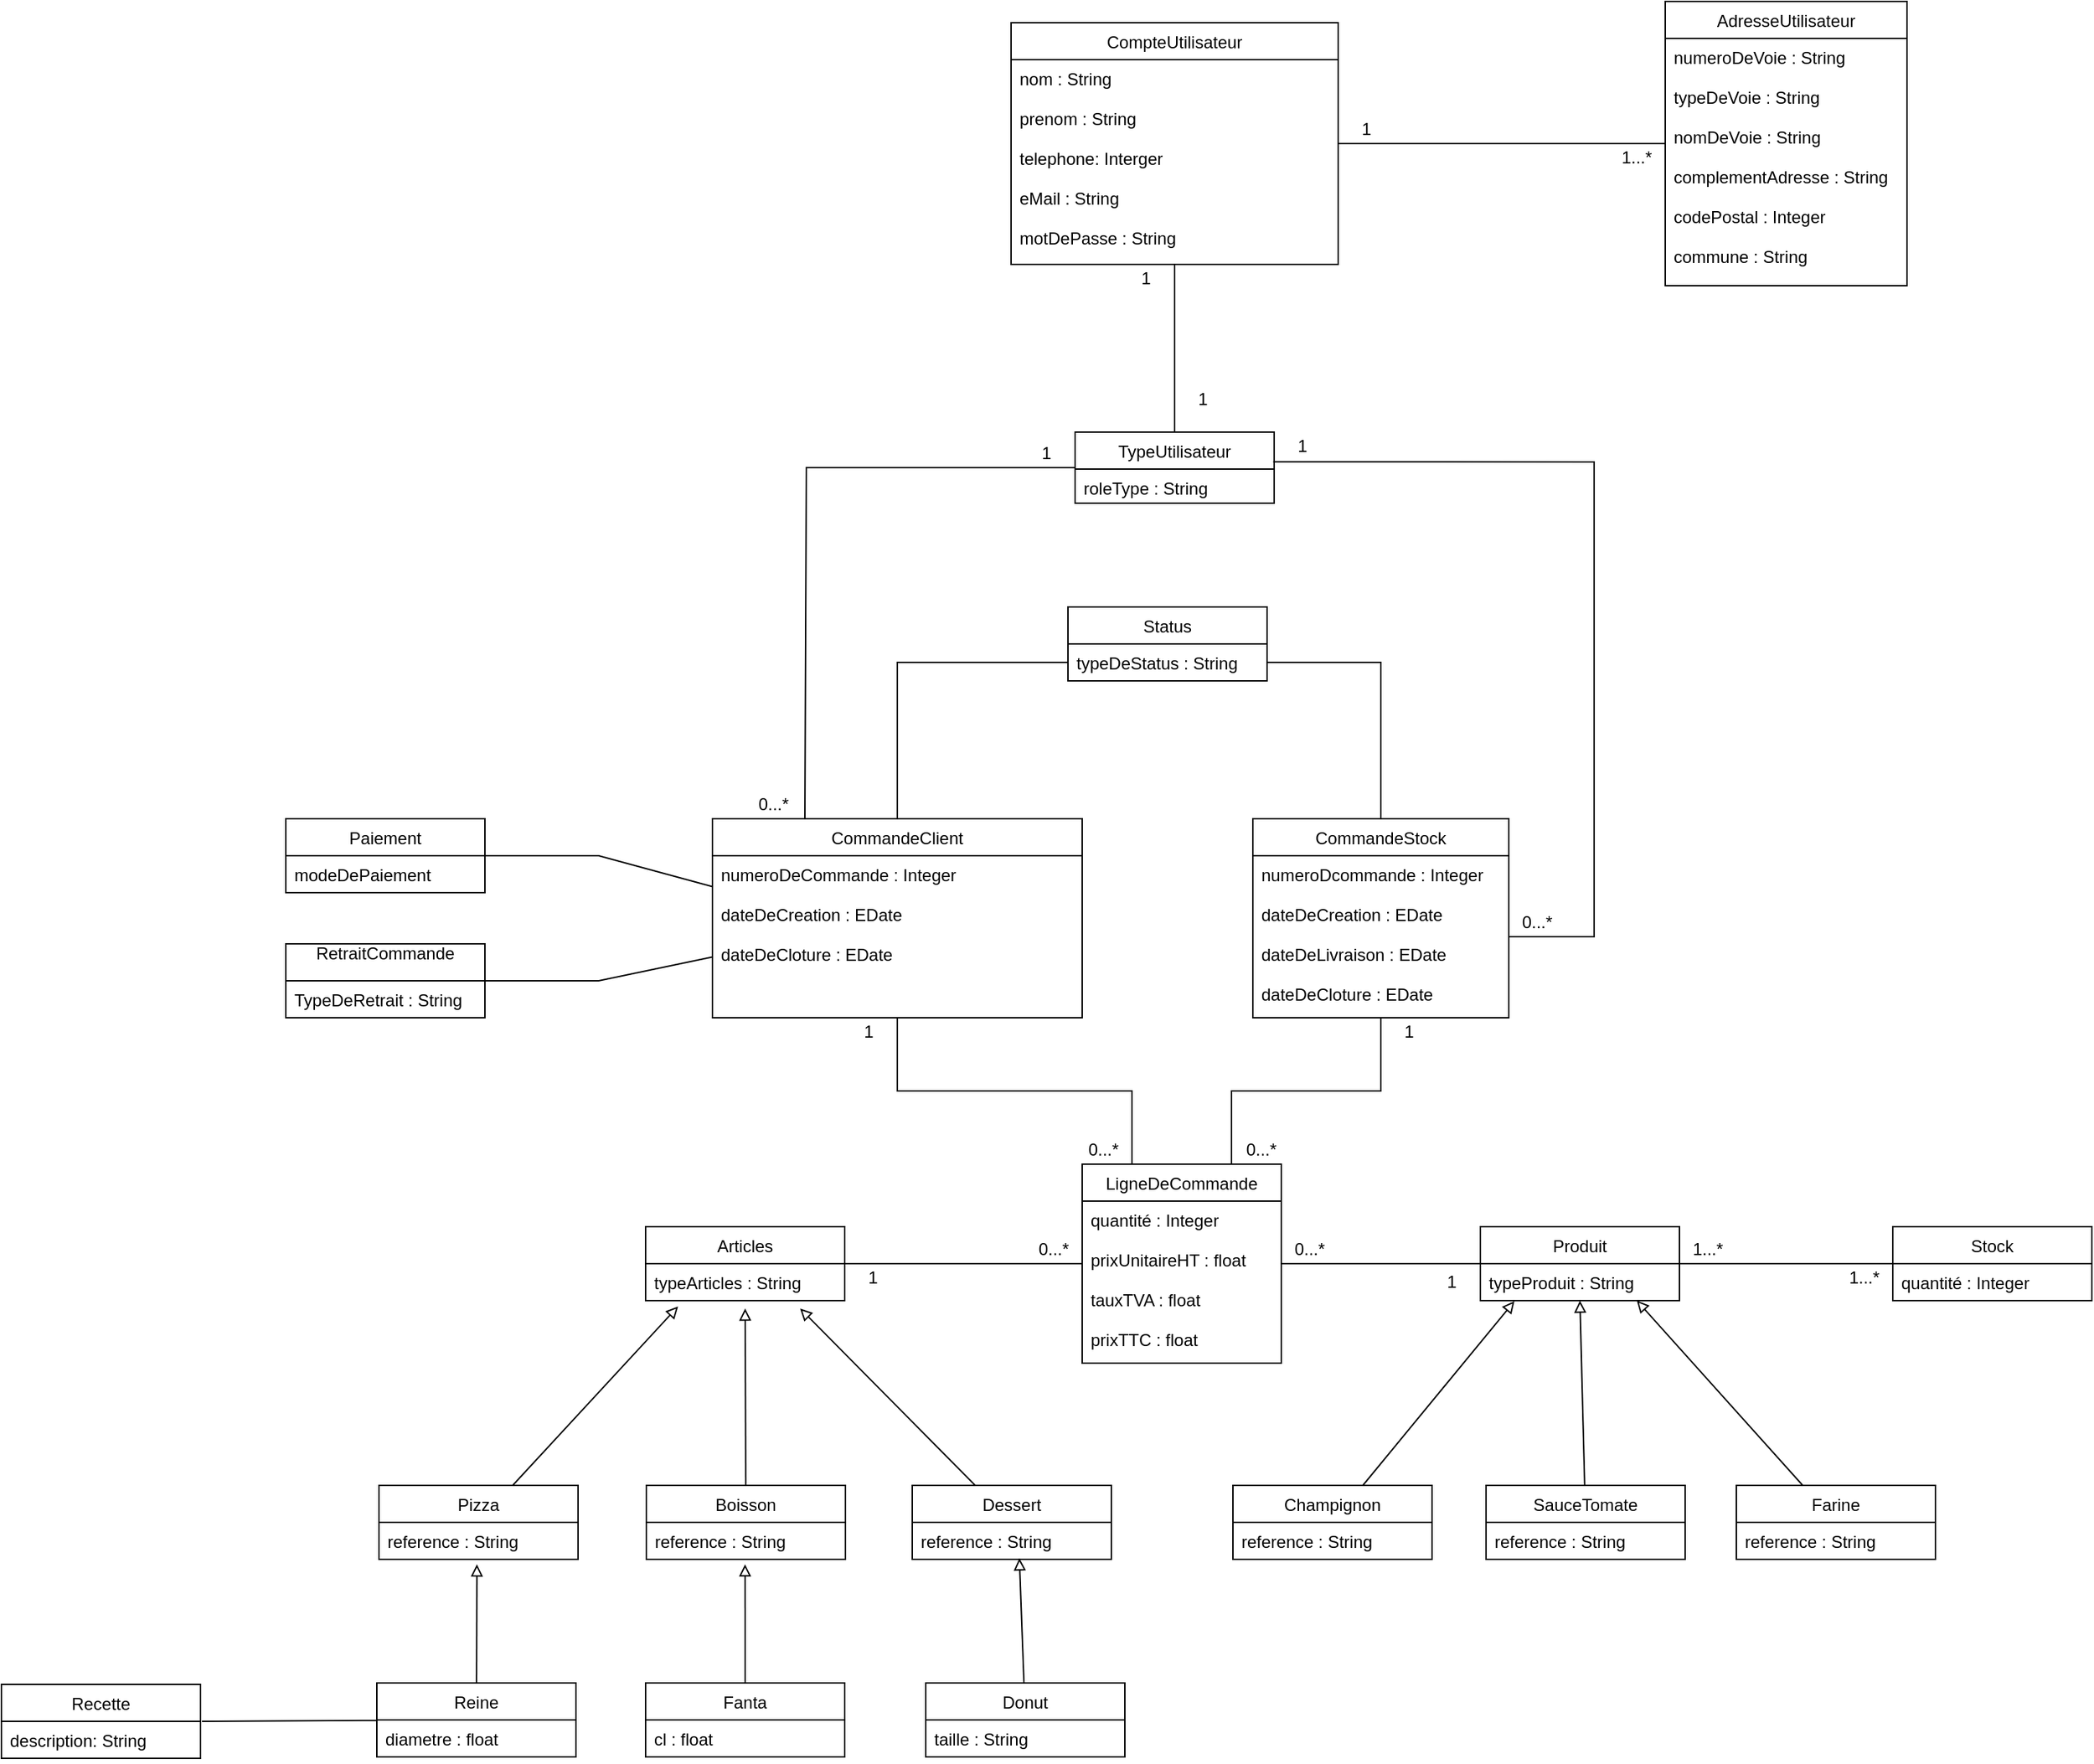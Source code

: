 <mxfile version="10.9.8" type="github"><diagram id="CMS3n498FOt9D3XWDHqb" name="Page-1"><mxGraphModel dx="2035" dy="1795" grid="1" gridSize="10" guides="1" tooltips="1" connect="1" arrows="1" fold="1" page="1" pageScale="1" pageWidth="827" pageHeight="1169" math="0" shadow="0"><root><mxCell id="0"/><mxCell id="1" parent="0"/><mxCell id="tcyOuLzOvPSGJxB7Hq_h-21" style="edgeStyle=none;rounded=0;orthogonalLoop=1;jettySize=auto;html=1;entryX=1;entryY=0.5;entryDx=0;entryDy=0;endArrow=none;endFill=0;" parent="1" source="tcyOuLzOvPSGJxB7Hq_h-7" target="tcyOuLzOvPSGJxB7Hq_h-17" edge="1"><mxGeometry relative="1" as="geometry"><Array as="points"><mxPoint x="380" y="465"/></Array></mxGeometry></mxCell><mxCell id="Yt36u9CVCn7Dbk_J9IOc-10" style="edgeStyle=orthogonalEdgeStyle;rounded=0;orthogonalLoop=1;jettySize=auto;html=1;entryX=0;entryY=0.5;entryDx=0;entryDy=0;endArrow=none;endFill=0;" edge="1" parent="1" source="tcyOuLzOvPSGJxB7Hq_h-7" target="tcyOuLzOvPSGJxB7Hq_h-12"><mxGeometry relative="1" as="geometry"/></mxCell><mxCell id="Yt36u9CVCn7Dbk_J9IOc-11" style="edgeStyle=orthogonalEdgeStyle;rounded=0;orthogonalLoop=1;jettySize=auto;html=1;entryX=0.25;entryY=0;entryDx=0;entryDy=0;endArrow=none;endFill=0;" edge="1" parent="1" source="tcyOuLzOvPSGJxB7Hq_h-7" target="tcyOuLzOvPSGJxB7Hq_h-27"><mxGeometry relative="1" as="geometry"/></mxCell><mxCell id="tcyOuLzOvPSGJxB7Hq_h-7" value="CommandeClient" style="swimlane;fontStyle=0;childLayout=stackLayout;horizontal=1;startSize=26;fillColor=none;horizontalStack=0;resizeParent=1;resizeParentMax=0;resizeLast=0;collapsible=1;marginBottom=0;" parent="1" vertex="1"><mxGeometry x="460" y="351" width="260" height="140" as="geometry"/></mxCell><mxCell id="tcyOuLzOvPSGJxB7Hq_h-8" value="numeroDeCommande : Integer&#xA;&#xA;dateDeCreation : EDate&#xA;&#xA;dateDeCloture : EDate&#xA;&#xA;" style="text;strokeColor=none;fillColor=none;align=left;verticalAlign=top;spacingLeft=4;spacingRight=4;overflow=hidden;rotatable=0;points=[[0,0.5],[1,0.5]];portConstraint=eastwest;" parent="tcyOuLzOvPSGJxB7Hq_h-7" vertex="1"><mxGeometry y="26" width="260" height="114" as="geometry"/></mxCell><mxCell id="tcyOuLzOvPSGJxB7Hq_h-11" value="Status" style="swimlane;fontStyle=0;childLayout=stackLayout;horizontal=1;startSize=26;fillColor=none;horizontalStack=0;resizeParent=1;resizeParentMax=0;resizeLast=0;collapsible=1;marginBottom=0;" parent="1" vertex="1"><mxGeometry x="710" y="202" width="140" height="52" as="geometry"/></mxCell><mxCell id="tcyOuLzOvPSGJxB7Hq_h-12" value="typeDeStatus : String&#xA;" style="text;strokeColor=none;fillColor=none;align=left;verticalAlign=top;spacingLeft=4;spacingRight=4;overflow=hidden;rotatable=0;points=[[0,0.5],[1,0.5]];portConstraint=eastwest;" parent="tcyOuLzOvPSGJxB7Hq_h-11" vertex="1"><mxGeometry y="26" width="140" height="26" as="geometry"/></mxCell><mxCell id="tcyOuLzOvPSGJxB7Hq_h-17" value="RetraitCommande&#xA;" style="swimlane;fontStyle=0;childLayout=stackLayout;horizontal=1;startSize=26;fillColor=none;horizontalStack=0;resizeParent=1;resizeParentMax=0;resizeLast=0;collapsible=1;marginBottom=0;" parent="1" vertex="1"><mxGeometry x="160" y="439" width="140" height="52" as="geometry"/></mxCell><mxCell id="tcyOuLzOvPSGJxB7Hq_h-18" value="TypeDeRetrait : String" style="text;strokeColor=none;fillColor=none;align=left;verticalAlign=top;spacingLeft=4;spacingRight=4;overflow=hidden;rotatable=0;points=[[0,0.5],[1,0.5]];portConstraint=eastwest;" parent="tcyOuLzOvPSGJxB7Hq_h-17" vertex="1"><mxGeometry y="26" width="140" height="26" as="geometry"/></mxCell><mxCell id="tcyOuLzOvPSGJxB7Hq_h-22" value="Paiement" style="swimlane;fontStyle=0;childLayout=stackLayout;horizontal=1;startSize=26;fillColor=none;horizontalStack=0;resizeParent=1;resizeParentMax=0;resizeLast=0;collapsible=1;marginBottom=0;" parent="1" vertex="1"><mxGeometry x="160" y="351" width="140" height="52" as="geometry"/></mxCell><mxCell id="tcyOuLzOvPSGJxB7Hq_h-23" value="modeDePaiement" style="text;strokeColor=none;fillColor=none;align=left;verticalAlign=top;spacingLeft=4;spacingRight=4;overflow=hidden;rotatable=0;points=[[0,0.5],[1,0.5]];portConstraint=eastwest;" parent="tcyOuLzOvPSGJxB7Hq_h-22" vertex="1"><mxGeometry y="26" width="140" height="26" as="geometry"/></mxCell><mxCell id="tcyOuLzOvPSGJxB7Hq_h-26" style="edgeStyle=none;rounded=0;orthogonalLoop=1;jettySize=auto;html=1;entryX=1;entryY=0.5;entryDx=0;entryDy=0;endArrow=none;endFill=0;" parent="1" source="tcyOuLzOvPSGJxB7Hq_h-8" target="tcyOuLzOvPSGJxB7Hq_h-22" edge="1"><mxGeometry relative="1" as="geometry"><Array as="points"><mxPoint x="380" y="377"/></Array></mxGeometry></mxCell><mxCell id="Yt36u9CVCn7Dbk_J9IOc-14" style="rounded=0;orthogonalLoop=1;jettySize=auto;html=1;entryX=1;entryY=0.5;entryDx=0;entryDy=0;endArrow=none;endFill=0;" edge="1" parent="1" source="tcyOuLzOvPSGJxB7Hq_h-27" target="tcyOuLzOvPSGJxB7Hq_h-32"><mxGeometry relative="1" as="geometry"/></mxCell><mxCell id="Yt36u9CVCn7Dbk_J9IOc-19" style="edgeStyle=none;rounded=0;orthogonalLoop=1;jettySize=auto;html=1;entryX=0;entryY=0.5;entryDx=0;entryDy=0;endArrow=none;endFill=0;" edge="1" parent="1" source="tcyOuLzOvPSGJxB7Hq_h-27" target="Yt36u9CVCn7Dbk_J9IOc-15"><mxGeometry relative="1" as="geometry"/></mxCell><mxCell id="tcyOuLzOvPSGJxB7Hq_h-27" value="LigneDeCommande" style="swimlane;fontStyle=0;childLayout=stackLayout;horizontal=1;startSize=26;fillColor=none;horizontalStack=0;resizeParent=1;resizeParentMax=0;resizeLast=0;collapsible=1;marginBottom=0;" parent="1" vertex="1"><mxGeometry x="720" y="594" width="140" height="140" as="geometry"/></mxCell><mxCell id="tcyOuLzOvPSGJxB7Hq_h-30" value="quantité : Integer&#xA;&#xA;prixUnitaireHT : float&#xA;&#xA;tauxTVA : float&#xA;&#xA;prixTTC : float&#xA;" style="text;strokeColor=none;fillColor=none;align=left;verticalAlign=top;spacingLeft=4;spacingRight=4;overflow=hidden;rotatable=0;points=[[0,0.5],[1,0.5]];portConstraint=eastwest;" parent="tcyOuLzOvPSGJxB7Hq_h-27" vertex="1"><mxGeometry y="26" width="140" height="114" as="geometry"/></mxCell><mxCell id="tcyOuLzOvPSGJxB7Hq_h-32" value="Articles" style="swimlane;fontStyle=0;childLayout=stackLayout;horizontal=1;startSize=26;fillColor=none;horizontalStack=0;resizeParent=1;resizeParentMax=0;resizeLast=0;collapsible=1;marginBottom=0;" parent="1" vertex="1"><mxGeometry x="413" y="638" width="140" height="52" as="geometry"/></mxCell><mxCell id="tcyOuLzOvPSGJxB7Hq_h-33" value="typeArticles : String" style="text;strokeColor=none;fillColor=none;align=left;verticalAlign=top;spacingLeft=4;spacingRight=4;overflow=hidden;rotatable=0;points=[[0,0.5],[1,0.5]];portConstraint=eastwest;" parent="tcyOuLzOvPSGJxB7Hq_h-32" vertex="1"><mxGeometry y="26" width="140" height="26" as="geometry"/></mxCell><mxCell id="Yt36u9CVCn7Dbk_J9IOc-9" style="edgeStyle=orthogonalEdgeStyle;rounded=0;orthogonalLoop=1;jettySize=auto;html=1;entryX=1;entryY=0.5;entryDx=0;entryDy=0;endArrow=none;endFill=0;" edge="1" parent="1" source="Yt36u9CVCn7Dbk_J9IOc-1" target="tcyOuLzOvPSGJxB7Hq_h-12"><mxGeometry relative="1" as="geometry"/></mxCell><mxCell id="Yt36u9CVCn7Dbk_J9IOc-12" style="edgeStyle=orthogonalEdgeStyle;rounded=0;orthogonalLoop=1;jettySize=auto;html=1;entryX=0.75;entryY=0;entryDx=0;entryDy=0;endArrow=none;endFill=0;" edge="1" parent="1" source="Yt36u9CVCn7Dbk_J9IOc-1" target="tcyOuLzOvPSGJxB7Hq_h-27"><mxGeometry relative="1" as="geometry"/></mxCell><mxCell id="Yt36u9CVCn7Dbk_J9IOc-1" value="CommandeStock" style="swimlane;fontStyle=0;childLayout=stackLayout;horizontal=1;startSize=26;fillColor=none;horizontalStack=0;resizeParent=1;resizeParentMax=0;resizeLast=0;collapsible=1;marginBottom=0;" vertex="1" parent="1"><mxGeometry x="840" y="351" width="180" height="140" as="geometry"/></mxCell><mxCell id="Yt36u9CVCn7Dbk_J9IOc-2" value="numeroDcommande : Integer&#xA;&#xA;dateDeCreation : EDate&#xA;&#xA;dateDeLivraison : EDate&#xA;&#xA;dateDeCloture : EDate&#xA;" style="text;strokeColor=none;fillColor=none;align=left;verticalAlign=top;spacingLeft=4;spacingRight=4;overflow=hidden;rotatable=0;points=[[0,0.5],[1,0.5]];portConstraint=eastwest;" vertex="1" parent="Yt36u9CVCn7Dbk_J9IOc-1"><mxGeometry y="26" width="180" height="114" as="geometry"/></mxCell><mxCell id="Yt36u9CVCn7Dbk_J9IOc-60" value="" style="edgeStyle=none;rounded=0;orthogonalLoop=1;jettySize=auto;html=1;endArrow=none;endFill=0;entryX=0;entryY=0.5;entryDx=0;entryDy=0;" edge="1" parent="1" source="Yt36u9CVCn7Dbk_J9IOc-15" target="Yt36u9CVCn7Dbk_J9IOc-54"><mxGeometry relative="1" as="geometry"><mxPoint x="1220" y="664" as="targetPoint"/></mxGeometry></mxCell><mxCell id="Yt36u9CVCn7Dbk_J9IOc-15" value="Produit" style="swimlane;fontStyle=0;childLayout=stackLayout;horizontal=1;startSize=26;fillColor=none;horizontalStack=0;resizeParent=1;resizeParentMax=0;resizeLast=0;collapsible=1;marginBottom=0;" vertex="1" parent="1"><mxGeometry x="1000" y="638" width="140" height="52" as="geometry"/></mxCell><mxCell id="Yt36u9CVCn7Dbk_J9IOc-18" value="typeProduit : String" style="text;strokeColor=none;fillColor=none;align=left;verticalAlign=top;spacingLeft=4;spacingRight=4;overflow=hidden;rotatable=0;points=[[0,0.5],[1,0.5]];portConstraint=eastwest;" vertex="1" parent="Yt36u9CVCn7Dbk_J9IOc-15"><mxGeometry y="26" width="140" height="26" as="geometry"/></mxCell><mxCell id="Yt36u9CVCn7Dbk_J9IOc-20" value="CompteUtilisateur" style="swimlane;fontStyle=0;childLayout=stackLayout;horizontal=1;startSize=26;fillColor=none;horizontalStack=0;resizeParent=1;resizeParentMax=0;resizeLast=0;collapsible=1;marginBottom=0;" vertex="1" parent="1"><mxGeometry x="670" y="-209" width="230" height="170" as="geometry"/></mxCell><mxCell id="Yt36u9CVCn7Dbk_J9IOc-21" value="nom : String&#xA;&#xA;prenom : String&#xA;&#xA;telephone: Interger&#xA;&#xA;eMail : String&#xA;&#xA;motDePasse : String&#xA;" style="text;strokeColor=none;fillColor=none;align=left;verticalAlign=top;spacingLeft=4;spacingRight=4;overflow=hidden;rotatable=0;points=[[0,0.5],[1,0.5]];portConstraint=eastwest;" vertex="1" parent="Yt36u9CVCn7Dbk_J9IOc-20"><mxGeometry y="26" width="230" height="144" as="geometry"/></mxCell><mxCell id="Yt36u9CVCn7Dbk_J9IOc-22" value="AdresseUtilisateur" style="swimlane;fontStyle=0;childLayout=stackLayout;horizontal=1;startSize=26;fillColor=none;horizontalStack=0;resizeParent=1;resizeParentMax=0;resizeLast=0;collapsible=1;marginBottom=0;" vertex="1" parent="1"><mxGeometry x="1130" y="-224" width="170" height="200" as="geometry"/></mxCell><mxCell id="Yt36u9CVCn7Dbk_J9IOc-23" value="numeroDeVoie : String&#xA;&#xA;typeDeVoie : String&#xA;&#xA;nomDeVoie : String&#xA;&#xA;complementAdresse : String&#xA;&#xA;codePostal : Integer&#xA;&#xA;commune : String&#xA;&#xA;&#xA;&#xA;" style="text;strokeColor=none;fillColor=none;align=left;verticalAlign=top;spacingLeft=4;spacingRight=4;overflow=hidden;rotatable=0;points=[[0,0.5],[1,0.5]];portConstraint=eastwest;" vertex="1" parent="Yt36u9CVCn7Dbk_J9IOc-22"><mxGeometry y="26" width="170" height="174" as="geometry"/></mxCell><mxCell id="Yt36u9CVCn7Dbk_J9IOc-24" style="edgeStyle=none;rounded=0;orthogonalLoop=1;jettySize=auto;html=1;entryX=0;entryY=0.5;entryDx=0;entryDy=0;endArrow=none;endFill=0;exitX=1;exitY=0.41;exitDx=0;exitDy=0;exitPerimeter=0;" edge="1" parent="1" source="Yt36u9CVCn7Dbk_J9IOc-21" target="Yt36u9CVCn7Dbk_J9IOc-22"><mxGeometry relative="1" as="geometry"/></mxCell><mxCell id="Yt36u9CVCn7Dbk_J9IOc-25" value="1" style="text;html=1;strokeColor=none;fillColor=none;align=center;verticalAlign=middle;whiteSpace=wrap;rounded=0;" vertex="1" parent="1"><mxGeometry x="900" y="-144" width="40" height="20" as="geometry"/></mxCell><mxCell id="Yt36u9CVCn7Dbk_J9IOc-26" value="1...*" style="text;html=1;strokeColor=none;fillColor=none;align=center;verticalAlign=middle;whiteSpace=wrap;rounded=0;" vertex="1" parent="1"><mxGeometry x="1090" y="-124" width="40" height="20" as="geometry"/></mxCell><mxCell id="Yt36u9CVCn7Dbk_J9IOc-27" style="rounded=0;orthogonalLoop=1;jettySize=auto;html=1;entryX=0.5;entryY=1;entryDx=0;entryDy=0;endArrow=none;endFill=0;" edge="1" parent="1" source="Yt36u9CVCn7Dbk_J9IOc-28" target="Yt36u9CVCn7Dbk_J9IOc-20"><mxGeometry relative="1" as="geometry"/></mxCell><mxCell id="Yt36u9CVCn7Dbk_J9IOc-32" style="edgeStyle=none;rounded=0;orthogonalLoop=1;jettySize=auto;html=1;endArrow=none;endFill=0;entryX=1;entryY=0.5;entryDx=0;entryDy=0;exitX=0.995;exitY=0.417;exitDx=0;exitDy=0;exitPerimeter=0;" edge="1" parent="1" source="Yt36u9CVCn7Dbk_J9IOc-28" target="Yt36u9CVCn7Dbk_J9IOc-2"><mxGeometry relative="1" as="geometry"><mxPoint x="1090" y="91" as="targetPoint"/><Array as="points"><mxPoint x="1080" y="100"/><mxPoint x="1080" y="434"/></Array></mxGeometry></mxCell><mxCell id="Yt36u9CVCn7Dbk_J9IOc-34" style="edgeStyle=none;rounded=0;orthogonalLoop=1;jettySize=auto;html=1;entryX=0.25;entryY=0;entryDx=0;entryDy=0;endArrow=none;endFill=0;" edge="1" parent="1" source="Yt36u9CVCn7Dbk_J9IOc-28" target="tcyOuLzOvPSGJxB7Hq_h-7"><mxGeometry relative="1" as="geometry"><Array as="points"><mxPoint x="526" y="104"/></Array></mxGeometry></mxCell><mxCell id="Yt36u9CVCn7Dbk_J9IOc-28" value="TypeUtilisateur" style="swimlane;fontStyle=0;childLayout=stackLayout;horizontal=1;startSize=26;fillColor=none;horizontalStack=0;resizeParent=1;resizeParentMax=0;resizeLast=0;collapsible=1;marginBottom=0;" vertex="1" parent="1"><mxGeometry x="715" y="79" width="140" height="50" as="geometry"/></mxCell><mxCell id="Yt36u9CVCn7Dbk_J9IOc-29" value="roleType : String" style="text;strokeColor=none;fillColor=none;align=left;verticalAlign=top;spacingLeft=4;spacingRight=4;overflow=hidden;rotatable=0;points=[[0,0.5],[1,0.5]];portConstraint=eastwest;" vertex="1" parent="Yt36u9CVCn7Dbk_J9IOc-28"><mxGeometry y="26" width="140" height="24" as="geometry"/></mxCell><mxCell id="Yt36u9CVCn7Dbk_J9IOc-30" value="1" style="text;html=1;strokeColor=none;fillColor=none;align=center;verticalAlign=middle;whiteSpace=wrap;rounded=0;" vertex="1" parent="1"><mxGeometry x="745" y="-39" width="40" height="20" as="geometry"/></mxCell><mxCell id="Yt36u9CVCn7Dbk_J9IOc-31" value="1" style="text;html=1;strokeColor=none;fillColor=none;align=center;verticalAlign=middle;whiteSpace=wrap;rounded=0;" vertex="1" parent="1"><mxGeometry x="785" y="46" width="40" height="20" as="geometry"/></mxCell><mxCell id="Yt36u9CVCn7Dbk_J9IOc-40" value="1" style="text;html=1;strokeColor=none;fillColor=none;align=center;verticalAlign=middle;whiteSpace=wrap;rounded=0;" vertex="1" parent="1"><mxGeometry x="855" y="79" width="40" height="20" as="geometry"/></mxCell><mxCell id="Yt36u9CVCn7Dbk_J9IOc-41" value="0...*" style="text;html=1;strokeColor=none;fillColor=none;align=center;verticalAlign=middle;whiteSpace=wrap;rounded=0;" vertex="1" parent="1"><mxGeometry x="1020" y="414" width="40" height="20" as="geometry"/></mxCell><mxCell id="Yt36u9CVCn7Dbk_J9IOc-42" value="0...*" style="text;html=1;strokeColor=none;fillColor=none;align=center;verticalAlign=middle;whiteSpace=wrap;rounded=0;" vertex="1" parent="1"><mxGeometry x="483" y="331" width="40" height="20" as="geometry"/></mxCell><mxCell id="Yt36u9CVCn7Dbk_J9IOc-43" value="1" style="text;html=1;strokeColor=none;fillColor=none;align=center;verticalAlign=middle;whiteSpace=wrap;rounded=0;" vertex="1" parent="1"><mxGeometry x="675" y="84" width="40" height="20" as="geometry"/></mxCell><mxCell id="Yt36u9CVCn7Dbk_J9IOc-44" value="1" style="text;html=1;strokeColor=none;fillColor=none;align=center;verticalAlign=middle;whiteSpace=wrap;rounded=0;" vertex="1" parent="1"><mxGeometry x="930" y="491" width="40" height="20" as="geometry"/></mxCell><mxCell id="Yt36u9CVCn7Dbk_J9IOc-45" value="1" style="text;html=1;strokeColor=none;fillColor=none;align=center;verticalAlign=middle;whiteSpace=wrap;rounded=0;" vertex="1" parent="1"><mxGeometry x="550" y="491" width="40" height="20" as="geometry"/></mxCell><mxCell id="Yt36u9CVCn7Dbk_J9IOc-46" value="0...*" style="text;html=1;strokeColor=none;fillColor=none;align=center;verticalAlign=middle;whiteSpace=wrap;rounded=0;" vertex="1" parent="1"><mxGeometry x="825.5" y="574" width="40" height="20" as="geometry"/></mxCell><mxCell id="Yt36u9CVCn7Dbk_J9IOc-48" value="0...*" style="text;html=1;strokeColor=none;fillColor=none;align=center;verticalAlign=middle;whiteSpace=wrap;rounded=0;" vertex="1" parent="1"><mxGeometry x="715" y="574" width="40" height="20" as="geometry"/></mxCell><mxCell id="Yt36u9CVCn7Dbk_J9IOc-49" value="0...*" style="text;html=1;strokeColor=none;fillColor=none;align=center;verticalAlign=middle;whiteSpace=wrap;rounded=0;" vertex="1" parent="1"><mxGeometry x="680" y="644" width="40" height="20" as="geometry"/></mxCell><mxCell id="Yt36u9CVCn7Dbk_J9IOc-50" value="0...*" style="text;html=1;strokeColor=none;fillColor=none;align=center;verticalAlign=middle;whiteSpace=wrap;rounded=0;" vertex="1" parent="1"><mxGeometry x="860" y="644" width="40" height="20" as="geometry"/></mxCell><mxCell id="Yt36u9CVCn7Dbk_J9IOc-52" value="1" style="text;html=1;strokeColor=none;fillColor=none;align=center;verticalAlign=middle;whiteSpace=wrap;rounded=0;" vertex="1" parent="1"><mxGeometry x="553" y="664" width="40" height="20" as="geometry"/></mxCell><mxCell id="Yt36u9CVCn7Dbk_J9IOc-53" value="1" style="text;html=1;strokeColor=none;fillColor=none;align=center;verticalAlign=middle;whiteSpace=wrap;rounded=0;" vertex="1" parent="1"><mxGeometry x="960" y="667" width="40" height="20" as="geometry"/></mxCell><mxCell id="Yt36u9CVCn7Dbk_J9IOc-54" value="Stock" style="swimlane;fontStyle=0;childLayout=stackLayout;horizontal=1;startSize=26;fillColor=none;horizontalStack=0;resizeParent=1;resizeParentMax=0;resizeLast=0;collapsible=1;marginBottom=0;" vertex="1" parent="1"><mxGeometry x="1290" y="638" width="140" height="52" as="geometry"/></mxCell><mxCell id="Yt36u9CVCn7Dbk_J9IOc-55" value="quantité : Integer" style="text;strokeColor=none;fillColor=none;align=left;verticalAlign=top;spacingLeft=4;spacingRight=4;overflow=hidden;rotatable=0;points=[[0,0.5],[1,0.5]];portConstraint=eastwest;" vertex="1" parent="Yt36u9CVCn7Dbk_J9IOc-54"><mxGeometry y="26" width="140" height="26" as="geometry"/></mxCell><mxCell id="Yt36u9CVCn7Dbk_J9IOc-61" value="1...*" style="text;html=1;strokeColor=none;fillColor=none;align=center;verticalAlign=middle;whiteSpace=wrap;rounded=0;" vertex="1" parent="1"><mxGeometry x="1140" y="644" width="40" height="20" as="geometry"/></mxCell><mxCell id="Yt36u9CVCn7Dbk_J9IOc-62" value="1...*" style="text;html=1;strokeColor=none;fillColor=none;align=center;verticalAlign=middle;whiteSpace=wrap;rounded=0;" vertex="1" parent="1"><mxGeometry x="1250" y="664" width="40" height="20" as="geometry"/></mxCell><mxCell id="Yt36u9CVCn7Dbk_J9IOc-80" style="edgeStyle=none;rounded=0;orthogonalLoop=1;jettySize=auto;html=1;endArrow=block;endFill=0;entryX=0.163;entryY=1.159;entryDx=0;entryDy=0;entryPerimeter=0;" edge="1" parent="1" source="Yt36u9CVCn7Dbk_J9IOc-68" target="tcyOuLzOvPSGJxB7Hq_h-33"><mxGeometry relative="1" as="geometry"><mxPoint x="360" y="740" as="targetPoint"/></mxGeometry></mxCell><mxCell id="Yt36u9CVCn7Dbk_J9IOc-68" value="Pizza" style="swimlane;fontStyle=0;childLayout=stackLayout;horizontal=1;startSize=26;fillColor=none;horizontalStack=0;resizeParent=1;resizeParentMax=0;resizeLast=0;collapsible=1;marginBottom=0;" vertex="1" parent="1"><mxGeometry x="225.5" y="820" width="140" height="52" as="geometry"/></mxCell><mxCell id="Yt36u9CVCn7Dbk_J9IOc-69" value="reference : String" style="text;strokeColor=none;fillColor=none;align=left;verticalAlign=top;spacingLeft=4;spacingRight=4;overflow=hidden;rotatable=0;points=[[0,0.5],[1,0.5]];portConstraint=eastwest;" vertex="1" parent="Yt36u9CVCn7Dbk_J9IOc-68"><mxGeometry y="26" width="140" height="26" as="geometry"/></mxCell><mxCell id="Yt36u9CVCn7Dbk_J9IOc-81" style="edgeStyle=none;rounded=0;orthogonalLoop=1;jettySize=auto;html=1;endArrow=block;endFill=0;entryX=0.5;entryY=1.214;entryDx=0;entryDy=0;entryPerimeter=0;" edge="1" parent="1" source="Yt36u9CVCn7Dbk_J9IOc-72" target="tcyOuLzOvPSGJxB7Hq_h-33"><mxGeometry relative="1" as="geometry"><mxPoint x="490" y="760" as="targetPoint"/></mxGeometry></mxCell><mxCell id="Yt36u9CVCn7Dbk_J9IOc-72" value="Boisson" style="swimlane;fontStyle=0;childLayout=stackLayout;horizontal=1;startSize=26;fillColor=none;horizontalStack=0;resizeParent=1;resizeParentMax=0;resizeLast=0;collapsible=1;marginBottom=0;" vertex="1" parent="1"><mxGeometry x="413.5" y="820" width="140" height="52" as="geometry"/></mxCell><mxCell id="Yt36u9CVCn7Dbk_J9IOc-73" value="reference : String" style="text;strokeColor=none;fillColor=none;align=left;verticalAlign=top;spacingLeft=4;spacingRight=4;overflow=hidden;rotatable=0;points=[[0,0.5],[1,0.5]];portConstraint=eastwest;" vertex="1" parent="Yt36u9CVCn7Dbk_J9IOc-72"><mxGeometry y="26" width="140" height="26" as="geometry"/></mxCell><mxCell id="Yt36u9CVCn7Dbk_J9IOc-82" style="edgeStyle=none;rounded=0;orthogonalLoop=1;jettySize=auto;html=1;endArrow=block;endFill=0;entryX=0.776;entryY=1.214;entryDx=0;entryDy=0;entryPerimeter=0;" edge="1" parent="1" source="Yt36u9CVCn7Dbk_J9IOc-76" target="tcyOuLzOvPSGJxB7Hq_h-33"><mxGeometry relative="1" as="geometry"><mxPoint x="560" y="750" as="targetPoint"/></mxGeometry></mxCell><mxCell id="Yt36u9CVCn7Dbk_J9IOc-76" value="Dessert" style="swimlane;fontStyle=0;childLayout=stackLayout;horizontal=1;startSize=26;fillColor=none;horizontalStack=0;resizeParent=1;resizeParentMax=0;resizeLast=0;collapsible=1;marginBottom=0;" vertex="1" parent="1"><mxGeometry x="600.5" y="820" width="140" height="52" as="geometry"/></mxCell><mxCell id="Yt36u9CVCn7Dbk_J9IOc-77" value="reference : String" style="text;strokeColor=none;fillColor=none;align=left;verticalAlign=top;spacingLeft=4;spacingRight=4;overflow=hidden;rotatable=0;points=[[0,0.5],[1,0.5]];portConstraint=eastwest;" vertex="1" parent="Yt36u9CVCn7Dbk_J9IOc-76"><mxGeometry y="26" width="140" height="26" as="geometry"/></mxCell><mxCell id="Yt36u9CVCn7Dbk_J9IOc-96" style="edgeStyle=none;rounded=0;orthogonalLoop=1;jettySize=auto;html=1;endArrow=block;endFill=0;entryX=0.171;entryY=1.015;entryDx=0;entryDy=0;entryPerimeter=0;" edge="1" parent="1" source="Yt36u9CVCn7Dbk_J9IOc-83" target="Yt36u9CVCn7Dbk_J9IOc-18"><mxGeometry relative="1" as="geometry"><mxPoint x="1035" y="688" as="targetPoint"/></mxGeometry></mxCell><mxCell id="Yt36u9CVCn7Dbk_J9IOc-83" value="Champignon" style="swimlane;fontStyle=0;childLayout=stackLayout;horizontal=1;startSize=26;fillColor=none;horizontalStack=0;resizeParent=1;resizeParentMax=0;resizeLast=0;collapsible=1;marginBottom=0;" vertex="1" parent="1"><mxGeometry x="826" y="820" width="140" height="52" as="geometry"/></mxCell><mxCell id="Yt36u9CVCn7Dbk_J9IOc-84" value="reference : String" style="text;strokeColor=none;fillColor=none;align=left;verticalAlign=top;spacingLeft=4;spacingRight=4;overflow=hidden;rotatable=0;points=[[0,0.5],[1,0.5]];portConstraint=eastwest;" vertex="1" parent="Yt36u9CVCn7Dbk_J9IOc-83"><mxGeometry y="26" width="140" height="26" as="geometry"/></mxCell><mxCell id="Yt36u9CVCn7Dbk_J9IOc-95" style="edgeStyle=none;rounded=0;orthogonalLoop=1;jettySize=auto;html=1;endArrow=block;endFill=0;" edge="1" parent="1" source="Yt36u9CVCn7Dbk_J9IOc-87"><mxGeometry relative="1" as="geometry"><mxPoint x="1070" y="690" as="targetPoint"/></mxGeometry></mxCell><mxCell id="Yt36u9CVCn7Dbk_J9IOc-87" value="SauceTomate" style="swimlane;fontStyle=0;childLayout=stackLayout;horizontal=1;startSize=26;fillColor=none;horizontalStack=0;resizeParent=1;resizeParentMax=0;resizeLast=0;collapsible=1;marginBottom=0;" vertex="1" parent="1"><mxGeometry x="1004" y="820" width="140" height="52" as="geometry"/></mxCell><mxCell id="Yt36u9CVCn7Dbk_J9IOc-88" value="reference : String" style="text;strokeColor=none;fillColor=none;align=left;verticalAlign=top;spacingLeft=4;spacingRight=4;overflow=hidden;rotatable=0;points=[[0,0.5],[1,0.5]];portConstraint=eastwest;" vertex="1" parent="Yt36u9CVCn7Dbk_J9IOc-87"><mxGeometry y="26" width="140" height="26" as="geometry"/></mxCell><mxCell id="Yt36u9CVCn7Dbk_J9IOc-97" style="edgeStyle=none;rounded=0;orthogonalLoop=1;jettySize=auto;html=1;entryX=0.786;entryY=1;entryDx=0;entryDy=0;endArrow=block;endFill=0;entryPerimeter=0;" edge="1" parent="1" source="Yt36u9CVCn7Dbk_J9IOc-91" target="Yt36u9CVCn7Dbk_J9IOc-18"><mxGeometry relative="1" as="geometry"><mxPoint x="1104.571" y="832.429" as="targetPoint"/></mxGeometry></mxCell><mxCell id="Yt36u9CVCn7Dbk_J9IOc-91" value="Farine" style="swimlane;fontStyle=0;childLayout=stackLayout;horizontal=1;startSize=26;fillColor=none;horizontalStack=0;resizeParent=1;resizeParentMax=0;resizeLast=0;collapsible=1;marginBottom=0;" vertex="1" parent="1"><mxGeometry x="1180" y="820" width="140" height="52" as="geometry"/></mxCell><mxCell id="Yt36u9CVCn7Dbk_J9IOc-92" value="reference : String" style="text;strokeColor=none;fillColor=none;align=left;verticalAlign=top;spacingLeft=4;spacingRight=4;overflow=hidden;rotatable=0;points=[[0,0.5],[1,0.5]];portConstraint=eastwest;" vertex="1" parent="Yt36u9CVCn7Dbk_J9IOc-91"><mxGeometry y="26" width="140" height="26" as="geometry"/></mxCell><mxCell id="Yt36u9CVCn7Dbk_J9IOc-117" style="edgeStyle=none;rounded=0;orthogonalLoop=1;jettySize=auto;html=1;entryX=0.492;entryY=1.137;entryDx=0;entryDy=0;endArrow=block;endFill=0;entryPerimeter=0;" edge="1" parent="1" source="Yt36u9CVCn7Dbk_J9IOc-98" target="Yt36u9CVCn7Dbk_J9IOc-69"><mxGeometry relative="1" as="geometry"/></mxCell><mxCell id="Yt36u9CVCn7Dbk_J9IOc-125" style="edgeStyle=none;rounded=0;orthogonalLoop=1;jettySize=auto;html=1;endArrow=none;endFill=0;" edge="1" parent="1" source="Yt36u9CVCn7Dbk_J9IOc-98"><mxGeometry relative="1" as="geometry"><mxPoint x="101" y="986" as="targetPoint"/></mxGeometry></mxCell><mxCell id="Yt36u9CVCn7Dbk_J9IOc-98" value="Reine" style="swimlane;fontStyle=0;childLayout=stackLayout;horizontal=1;startSize=26;fillColor=none;horizontalStack=0;resizeParent=1;resizeParentMax=0;resizeLast=0;collapsible=1;marginBottom=0;" vertex="1" parent="1"><mxGeometry x="224" y="959" width="140" height="52" as="geometry"/></mxCell><mxCell id="Yt36u9CVCn7Dbk_J9IOc-99" value="diametre : float" style="text;strokeColor=none;fillColor=none;align=left;verticalAlign=top;spacingLeft=4;spacingRight=4;overflow=hidden;rotatable=0;points=[[0,0.5],[1,0.5]];portConstraint=eastwest;" vertex="1" parent="Yt36u9CVCn7Dbk_J9IOc-98"><mxGeometry y="26" width="140" height="26" as="geometry"/></mxCell><mxCell id="Yt36u9CVCn7Dbk_J9IOc-107" style="edgeStyle=none;rounded=0;orthogonalLoop=1;jettySize=auto;html=1;entryX=0.496;entryY=1.137;entryDx=0;entryDy=0;endArrow=block;endFill=0;entryPerimeter=0;" edge="1" parent="1" source="Yt36u9CVCn7Dbk_J9IOc-103" target="Yt36u9CVCn7Dbk_J9IOc-73"><mxGeometry relative="1" as="geometry"/></mxCell><mxCell id="Yt36u9CVCn7Dbk_J9IOc-103" value="Fanta" style="swimlane;fontStyle=0;childLayout=stackLayout;horizontal=1;startSize=26;fillColor=none;horizontalStack=0;resizeParent=1;resizeParentMax=0;resizeLast=0;collapsible=1;marginBottom=0;" vertex="1" parent="1"><mxGeometry x="413" y="959" width="140" height="52" as="geometry"/></mxCell><mxCell id="Yt36u9CVCn7Dbk_J9IOc-104" value="cl : float" style="text;strokeColor=none;fillColor=none;align=left;verticalAlign=top;spacingLeft=4;spacingRight=4;overflow=hidden;rotatable=0;points=[[0,0.5],[1,0.5]];portConstraint=eastwest;" vertex="1" parent="Yt36u9CVCn7Dbk_J9IOc-103"><mxGeometry y="26" width="140" height="26" as="geometry"/></mxCell><mxCell id="Yt36u9CVCn7Dbk_J9IOc-112" style="edgeStyle=none;rounded=0;orthogonalLoop=1;jettySize=auto;html=1;entryX=0.538;entryY=0.973;entryDx=0;entryDy=0;endArrow=block;endFill=0;entryPerimeter=0;" edge="1" parent="1" source="Yt36u9CVCn7Dbk_J9IOc-108" target="Yt36u9CVCn7Dbk_J9IOc-77"><mxGeometry relative="1" as="geometry"/></mxCell><mxCell id="Yt36u9CVCn7Dbk_J9IOc-108" value="Donut" style="swimlane;fontStyle=0;childLayout=stackLayout;horizontal=1;startSize=26;fillColor=none;horizontalStack=0;resizeParent=1;resizeParentMax=0;resizeLast=0;collapsible=1;marginBottom=0;" vertex="1" parent="1"><mxGeometry x="610" y="959" width="140" height="52" as="geometry"/></mxCell><mxCell id="Yt36u9CVCn7Dbk_J9IOc-109" value="taille : String" style="text;strokeColor=none;fillColor=none;align=left;verticalAlign=top;spacingLeft=4;spacingRight=4;overflow=hidden;rotatable=0;points=[[0,0.5],[1,0.5]];portConstraint=eastwest;" vertex="1" parent="Yt36u9CVCn7Dbk_J9IOc-108"><mxGeometry y="26" width="140" height="26" as="geometry"/></mxCell><mxCell id="Yt36u9CVCn7Dbk_J9IOc-113" value="Recette" style="swimlane;fontStyle=0;childLayout=stackLayout;horizontal=1;startSize=26;fillColor=none;horizontalStack=0;resizeParent=1;resizeParentMax=0;resizeLast=0;collapsible=1;marginBottom=0;" vertex="1" parent="1"><mxGeometry x="-40" y="960" width="140" height="52" as="geometry"/></mxCell><mxCell id="Yt36u9CVCn7Dbk_J9IOc-114" value="description: String" style="text;strokeColor=none;fillColor=none;align=left;verticalAlign=top;spacingLeft=4;spacingRight=4;overflow=hidden;rotatable=0;points=[[0,0.5],[1,0.5]];portConstraint=eastwest;" vertex="1" parent="Yt36u9CVCn7Dbk_J9IOc-113"><mxGeometry y="26" width="140" height="26" as="geometry"/></mxCell></root></mxGraphModel></diagram></mxfile>